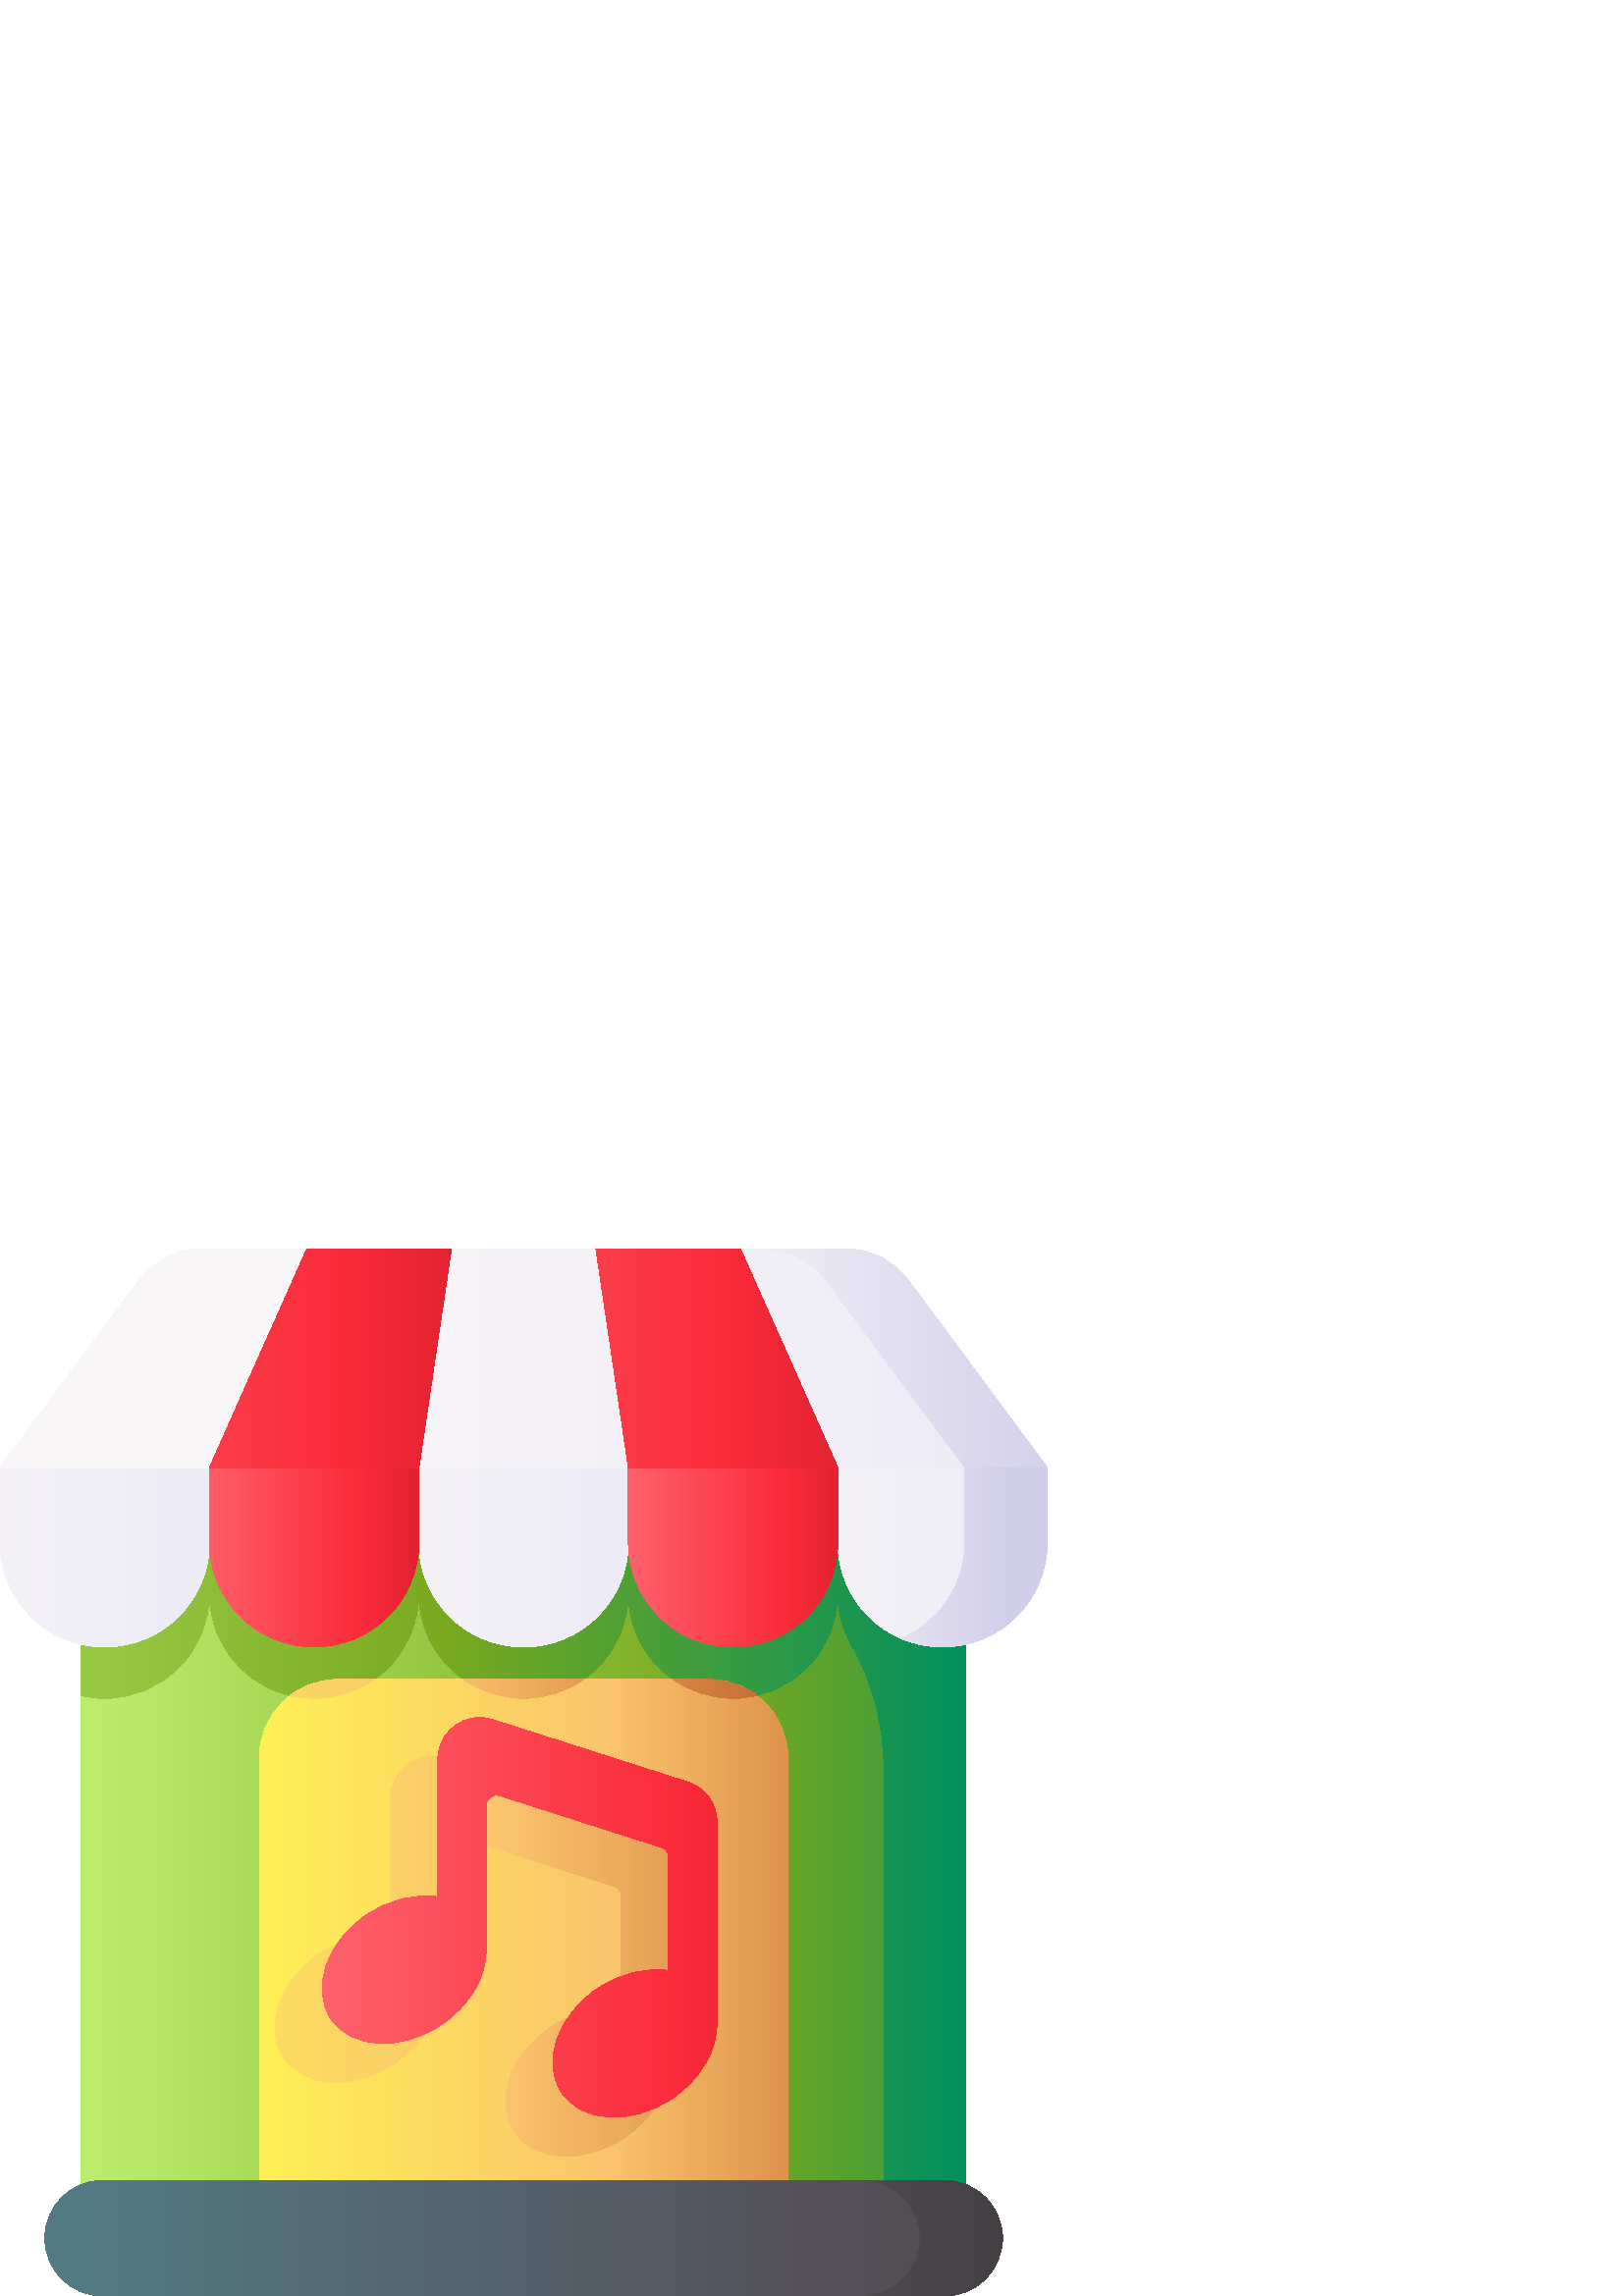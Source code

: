 %!PS-Adobe-3.0 EPSF-3.0
%%Pages: 1
%%DocumentData: Clean7Bit
%%LanguageLevel: 3
%%BoundingBox: 0 0 384 384
%%EndComments
%%BeginProlog
50 dict begin
/q { gsave } bind def
/Q { grestore } bind def
/cm { 6 array astore concat } bind def
/w { setlinewidth } bind def
/J { setlinecap } bind def
/j { setlinejoin } bind def
/M { setmiterlimit } bind def
/d { setdash } bind def
/m { moveto } bind def
/l { lineto } bind def
/c { curveto } bind def
/h { closepath } bind def
/re { exch dup neg 3 1 roll 5 3 roll moveto 0 rlineto
      0 exch rlineto 0 rlineto closepath } bind def
/S { stroke } bind def
/f { fill } bind def
/f* { eofill } bind def
/n { newpath } bind def
/W { clip } bind def
/W* { eoclip } bind def
/BT { } bind def
/ET { } bind def
/BDC { mark 3 1 roll /BDC pdfmark } bind def
/EMC { mark /EMC pdfmark } bind def
/cairo_store_point { /cairo_point_y exch def /cairo_point_x exch def } def
/Tj { show currentpoint cairo_store_point } bind def
/TJ {
  {
    dup
    type /stringtype eq
    { show } { -0.001 mul 0 cairo_font_matrix dtransform rmoveto } ifelse
  } forall
  currentpoint cairo_store_point
} bind def
/cairo_selectfont { cairo_font_matrix aload pop pop pop 0 0 6 array astore
    cairo_font exch selectfont cairo_point_x cairo_point_y moveto } bind def
/Tf { pop /cairo_font exch def /cairo_font_matrix where
      { pop cairo_selectfont } if } bind def
/Td { matrix translate cairo_font_matrix matrix concatmatrix dup
      /cairo_font_matrix exch def dup 4 get exch 5 get cairo_store_point
      /cairo_font where { pop cairo_selectfont } if } bind def
/Tm { 2 copy 8 2 roll 6 array astore /cairo_font_matrix exch def
      cairo_store_point /cairo_font where { pop cairo_selectfont } if } bind def
/g { setgray } bind def
/rg { setrgbcolor } bind def
/d1 { setcachedevice } bind def
/cairo_data_source {
  CairoDataIndex CairoData length lt
    { CairoData CairoDataIndex get /CairoDataIndex CairoDataIndex 1 add def }
    { () } ifelse
} def
/cairo_flush_ascii85_file { cairo_ascii85_file status { cairo_ascii85_file flushfile } if } def
/cairo_image { image cairo_flush_ascii85_file } def
/cairo_imagemask { imagemask cairo_flush_ascii85_file } def
%%EndProlog
%%BeginSetup
%%EndSetup
%%Page: 1 1
%%BeginPageSetup
%%PageBoundingBox: 0 0 384 384
%%EndPageSetup
q 0 0 384 384 rectclip
1 0 0 -1 0 384 cm q
q
29.812 80.168 324.375 296.301 re W n
[0.753 0 0 0.753 0 0] concat
/CairoFunction
<< /FunctionType 3
   /Domain [ 0 1 ]
   /Functions [
   << /FunctionType 2
      /Domain [ 0 1 ]
      /C0 [ 0.733 0.925 0.424 ]
      /C1 [ 0.471 0.663 0.122 ]
      /N 1
   >>
   << /FunctionType 2
      /Domain [ 0 1 ]
      /C0 [ 0.471 0.663 0.122 ]
      /C1 [ 0.008 0.565 0.365 ]
      /N 1
   >>
   ]
   /Bounds [ 0.586 ]
   /Encode [ 1 1 2 { pop 0 1 } for ]
>>
def
   << /ShadingType 2
      /ColorSpace /DeviceRGB
      /Coords [ 48 303.236 564.314 303.236 ]
      /Extend [ true true ]
      /Function CairoFunction
   >>
shfill
Q
q
354.184 80.164 m 354.184 376.469 l 324.051 376.469 l 324.051 189.969 l 
324.051 174.504 320.289 159.164 312.461 145.828 c 309.117 140.129 307.199
 133.496 307.199 126.41 c 307.199 137.02 302.902 146.613 295.949 153.562
 c 289.008 160.512 279.402 164.812 268.801 164.812 c 247.59 164.812 230.398
 147.621 230.398 126.41 c 230.398 137.02 226.102 146.613 219.152 153.562
 c 212.207 160.512 202.602 164.812 192 164.812 c 170.789 164.812 153.602
 147.621 153.602 126.41 c 153.602 137.02 149.301 146.613 142.352 153.562
 c 135.41 160.512 125.801 164.812 115.199 164.812 c 93.988 164.812 76.801
 147.621 76.801 126.41 c 76.801 137.02 72.5 146.613 65.551 153.562 c 58.609
 160.512 49 164.812 38.398 164.812 c 35.449 164.812 32.578 164.48 29.816
 163.848 c 29.816 80.164 l h
354.184 80.164 m W n
[0.753 0 0 0.753 0 0] concat
/CairoFunction
<< /FunctionType 3
   /Domain [ 0 1 ]
   /Functions [
   << /FunctionType 2
      /Domain [ 0 1 ]
      /C0 [ 0.733 0.925 0.424 ]
      /C1 [ 0.471 0.663 0.122 ]
      /N 1
   >>
   << /FunctionType 2
      /Domain [ 0 1 ]
      /C0 [ 0.471 0.663 0.122 ]
      /C1 [ 0.008 0.565 0.365 ]
      /N 1
   >>
   ]
   /Bounds [ 0.586 ]
   /Encode [ 1 1 2 { pop 0 1 } for ]
>>
def
   << /ShadingType 2
      /ColorSpace /DeviceRGB
      /Coords [ -142 303.235 472.326 303.235 ]
      /Extend [ true true ]
      /Function CairoFunction
   >>
shfill
Q
q
288.945 376.469 m 95.055 376.469 l 95.055 186.645 l 95.055 170.777 107.918
 157.914 123.789 157.914 c 260.211 157.914 l 276.082 157.914 288.945 170.777
 288.945 186.645 c h
288.945 376.469 m W n
[0.753 0 0 0.753 0 0] concat
/CairoFunction
<< /FunctionType 3
   /Domain [ 0 1 ]
   /Functions [
   << /FunctionType 2
      /Domain [ 0 1 ]
      /C0 [ 0.996 0.941 0.337 ]
      /C1 [ 0.984 0.773 0.427 ]
      /N 1
   >>
   << /FunctionType 2
      /Domain [ 0 1 ]
      /C0 [ 0.984 0.773 0.427 ]
      /C1 [ 0.784 0.427 0.212 ]
      /N 1
   >>
   ]
   /Bounds [ 0.521 ]
   /Encode [ 1 1 2 { pop 0 1 } for ]
>>
def
   << /ShadingType 2
      /ColorSpace /DeviceRGB
      /Coords [ 127.672 354.864 449.076 354.864 ]
      /Extend [ true true ]
      /Function CairoFunction
   >>
shfill
Q
q
38.398 145.98 m 17.191 145.98 0 128.789 0 107.582 c 0 80.168 l 76.801 80.168
 l 76.801 107.582 l 76.801 128.789 59.609 145.98 38.398 145.98 c h
38.398 145.98 m W n
[0.753 0 0 0.753 0 0] concat
/CairoFunction
<< /FunctionType 3
   /Domain [ 0 1 ]
   /Functions [
   << /FunctionType 2
      /Domain [ 0 1 ]
      /C0 [ 0.973 0.965 0.969 ]
      /C1 [ 0.973 0.965 0.969 ]
      /N 1
   >>
   << /FunctionType 2
      /Domain [ 0 1 ]
      /C0 [ 0.973 0.965 0.969 ]
      /C1 [ 0.906 0.902 0.961 ]
      /N 1
   >>
   ]
   /Bounds [ 0.179 ]
   /Encode [ 1 1 2 { pop 0 1 } for ]
>>
def
   << /ShadingType 2
      /ColorSpace /DeviceRGB
      /Coords [ -112.031 150.177 167.785 150.177 ]
      /Extend [ true true ]
      /Function CairoFunction
   >>
shfill
Q
q
192 145.98 m 170.793 145.98 153.602 128.789 153.602 107.582 c 153.602 80.168
 l 230.398 80.168 l 230.398 107.582 l 230.398 128.789 213.207 145.98 192
 145.98 c h
192 145.98 m W n
[0.753 0 0 0.753 0 0] concat
/CairoFunction
<< /FunctionType 3
   /Domain [ 0 1 ]
   /Functions [
   << /FunctionType 2
      /Domain [ 0 1 ]
      /C0 [ 0.973 0.965 0.969 ]
      /C1 [ 0.973 0.965 0.969 ]
      /N 1
   >>
   << /FunctionType 2
      /Domain [ 0 1 ]
      /C0 [ 0.973 0.965 0.969 ]
      /C1 [ 0.906 0.902 0.961 ]
      /N 1
   >>
   ]
   /Bounds [ 0.179 ]
   /Encode [ 1 1 2 { pop 0 1 } for ]
>>
def
   << /ShadingType 2
      /ColorSpace /DeviceRGB
      /Coords [ 91.969 150.177 371.785 150.177 ]
      /Extend [ true true ]
      /Function CairoFunction
   >>
shfill
Q
q
345.602 145.98 m 324.391 145.98 307.199 128.789 307.199 107.582 c 307.199
 80.168 l 384 80.168 l 384 107.582 l 384 128.789 366.809 145.98 345.602 
145.98 c h
345.602 145.98 m W n
[0.753 0 0 0.753 0 0] concat
/CairoFunction
<< /FunctionType 3
   /Domain [ 0 1 ]
   /Functions [
   << /FunctionType 2
      /Domain [ 0 1 ]
      /C0 [ 0.973 0.965 0.969 ]
      /C1 [ 0.973 0.965 0.969 ]
      /N 1
   >>
   << /FunctionType 2
      /Domain [ 0 1 ]
      /C0 [ 0.973 0.965 0.969 ]
      /C1 [ 0.906 0.902 0.961 ]
      /N 1
   >>
   ]
   /Bounds [ 0.179 ]
   /Encode [ 1 1 2 { pop 0 1 } for ]
>>
def
   << /ShadingType 2
      /ColorSpace /DeviceRGB
      /Coords [ 295.969 150.177 575.785 150.177 ]
      /Extend [ true true ]
      /Function CairoFunction
   >>
shfill
Q
q
73.41 0 m 310.59 0 l 319.352 0 327.598 4.148 332.816 11.188 c 384 80.168
 l 0 80.168 l 51.184 11.188 l 56.402 4.148 64.648 0 73.41 0 c h
73.41 0 m W n
[0.753 0 0 0.753 0 0] concat
/CairoFunction
<< /FunctionType 3
   /Domain [ 0 1 ]
   /Functions [
   << /FunctionType 2
      /Domain [ 0 1 ]
      /C0 [ 0.973 0.965 0.969 ]
      /C1 [ 0.973 0.965 0.969 ]
      /N 1
   >>
   << /FunctionType 2
      /Domain [ 0 1 ]
      /C0 [ 0.973 0.965 0.969 ]
      /C1 [ 0.906 0.902 0.961 ]
      /N 1
   >>
   ]
   /Bounds [ 0.179 ]
   /Encode [ 1 1 2 { pop 0 1 } for ]
>>
def
   << /ShadingType 2
      /ColorSpace /DeviceRGB
      /Coords [ 68 53.236 633.279 53.236 ]
      /Extend [ true true ]
      /Function CairoFunction
   >>
shfill
Q
q
115.199 145.98 m 93.992 145.98 76.801 128.789 76.801 107.582 c 76.801 80.168
 l 113.43 74.145 l 153.602 80.168 l 153.602 107.582 l 153.602 128.789 136.406
 145.98 115.199 145.98 c h
115.199 145.98 m W n
[0.753 0 0 0.753 0 0] concat
/CairoFunction
<< /FunctionType 3
   /Domain [ 0 1 ]
   /Functions [
   << /FunctionType 2
      /Domain [ 0 1 ]
      /C0 [ 0.996 0.392 0.435 ]
      /C1 [ 0.984 0.169 0.227 ]
      /N 1
   >>
   << /FunctionType 2
      /Domain [ 0 1 ]
      /C0 [ 0.984 0.169 0.227 ]
      /C1 [ 0.769 0.098 0.149 ]
      /N 1
   >>
   ]
   /Bounds [ 0.593 ]
   /Encode [ 1 1 2 { pop 0 1 } for ]
>>
def
   << /ShadingType 2
      /ColorSpace /DeviceRGB
      /Coords [ 91 146.177 234.349 146.177 ]
      /Extend [ true true ]
      /Function CairoFunction
   >>
shfill
Q
q
268.801 145.98 m 247.594 145.98 230.398 128.789 230.398 107.582 c 230.398
 80.168 l 270.086 75.648 l 307.199 80.168 l 307.199 107.582 l 307.199 128.789
 290.008 145.98 268.801 145.98 c h
268.801 145.98 m W n
[0.753 0 0 0.753 0 0] concat
/CairoFunction
<< /FunctionType 3
   /Domain [ 0 1 ]
   /Functions [
   << /FunctionType 2
      /Domain [ 0 1 ]
      /C0 [ 0.996 0.392 0.435 ]
      /C1 [ 0.984 0.169 0.227 ]
      /N 1
   >>
   << /FunctionType 2
      /Domain [ 0 1 ]
      /C0 [ 0.984 0.169 0.227 ]
      /C1 [ 0.769 0.098 0.149 ]
      /N 1
   >>
   ]
   /Bounds [ 0.593 ]
   /Encode [ 1 1 2 { pop 0 1 } for ]
>>
def
   << /ShadingType 2
      /ColorSpace /DeviceRGB
      /Coords [ 301 147.177 438.819 147.177 ]
      /Extend [ true true ]
      /Function CairoFunction
   >>
shfill
Q
q
271.512 0 m 218.504 0 l 230.398 80.168 l 307.199 80.168 l h
271.512 0 m W n
[0.753 0 0 0.753 0 0] concat
/CairoFunction
<< /FunctionType 3
   /Domain [ 0 1 ]
   /Functions [
   << /FunctionType 2
      /Domain [ 0 1 ]
      /C0 [ 0.996 0.392 0.435 ]
      /C1 [ 0.984 0.169 0.227 ]
      /N 1
   >>
   << /FunctionType 2
      /Domain [ 0 1 ]
      /C0 [ 0.984 0.169 0.227 ]
      /C1 [ 0.769 0.098 0.149 ]
      /N 1
   >>
   ]
   /Bounds [ 0.593 ]
   /Encode [ 1 1 2 { pop 0 1 } for ]
>>
def
   << /ShadingType 2
      /ColorSpace /DeviceRGB
      /Coords [ 160.815 53.236 483.975 53.236 ]
      /Extend [ true true ]
      /Function CairoFunction
   >>
shfill
Q
q
112.488 0 m 76.801 80.168 l 153.602 80.168 l 165.496 0 l h
112.488 0 m W n
[0.753 0 0 0.753 0 0] concat
/CairoFunction
<< /FunctionType 3
   /Domain [ 0 1 ]
   /Functions [
   << /FunctionType 2
      /Domain [ 0 1 ]
      /C0 [ 0.996 0.392 0.435 ]
      /C1 [ 0.984 0.169 0.227 ]
      /N 1
   >>
   << /FunctionType 2
      /Domain [ 0 1 ]
      /C0 [ 0.984 0.169 0.227 ]
      /C1 [ 0.769 0.098 0.149 ]
      /N 1
   >>
   ]
   /Bounds [ 0.593 ]
   /Encode [ 1 1 2 { pop 0 1 } for ]
>>
def
   << /ShadingType 2
      /ColorSpace /DeviceRGB
      /Coords [ -27.385 53.236 295.775 53.236 ]
      /Extend [ true true ]
      /Function CairoFunction
   >>
shfill
Q
q
346.379 341.617 m 37.621 341.617 l 25.918 341.617 16.43 351.105 16.43 362.809
 c 16.43 374.512 25.918 384 37.621 384 c 346.379 384 l 358.082 384 367.57
 374.512 367.57 362.809 c 367.57 351.105 358.082 341.617 346.379 341.617
 c h
346.379 341.617 m W n
[0.753 0 0 0.753 0 0] concat
/CairoFunction
<< /FunctionType 3
   /Domain [ 0 1 ]
   /Functions [
   << /FunctionType 2
      /Domain [ 0 1 ]
      /C0 [ 0.325 0.475 0.514 ]
      /C1 [ 0.333 0.306 0.337 ]
      /N 1
   >>
   << /FunctionType 2
      /Domain [ 0 1 ]
      /C0 [ 0.333 0.306 0.337 ]
      /C1 [ 0.263 0.247 0.263 ]
      /N 1
   >>
   ]
   /Bounds [ 0.593 ]
   /Encode [ 1 1 2 { pop 0 1 } for ]
>>
def
   << /ShadingType 2
      /ColorSpace /DeviceRGB
      /Coords [ 48.654 481.856 685.578 481.856 ]
      /Extend [ true true ]
      /Function CairoFunction
   >>
shfill
Q
q
346.379 341.617 m 316.246 341.617 l 327.949 341.617 337.438 351.105 337.438
 362.809 c 337.438 374.512 327.949 384 316.246 384 c 346.379 384 l 358.082
 384 367.57 374.512 367.57 362.809 c 367.57 351.105 358.082 341.617 346.379
 341.617 c h
346.379 341.617 m W n
[0.753 0 0 0.753 0 0] concat
/CairoFunction
<< /FunctionType 3
   /Domain [ 0 1 ]
   /Functions [
   << /FunctionType 2
      /Domain [ 0 1 ]
      /C0 [ 0.325 0.475 0.514 ]
      /C1 [ 0.333 0.306 0.337 ]
      /N 1
   >>
   << /FunctionType 2
      /Domain [ 0 1 ]
      /C0 [ 0.333 0.306 0.337 ]
      /C1 [ 0.263 0.247 0.263 ]
      /N 1
   >>
   ]
   /Bounds [ 0.593 ]
   /Encode [ 1 1 2 { pop 0 1 } for ]
>>
def
   << /ShadingType 2
      /ColorSpace /DeviceRGB
      /Coords [ 216.646 481.856 497.232 481.856 ]
      /Extend [ true true ]
      /Function CairoFunction
   >>
shfill
Q
q
158.551 186.137 m 150.09 186.137 143.23 193 143.23 201.461 c 143.23 251.926
 l 135.238 250.633 125.75 252.734 117.309 258.375 c 102.465 268.297 96.492
 285.406 103.969 296.59 c 111.441 307.77 129.535 308.793 144.379 298.871
 c 155.109 291.699 161.203 280.77 160.93 271.039 c 160.945 271.039 l 160.945
 218.5 l 160.945 215.883 163.492 214.023 165.98 214.82 c 225.129 233.75 
l 226.727 234.262 227.812 235.75 227.812 237.43 c 227.812 278.996 l 219.82
 277.703 210.332 279.801 201.895 285.445 c 187.051 295.367 181.078 312.473
 188.551 323.656 c 196.027 334.84 214.121 335.863 228.965 325.941 c 239.695
 318.77 245.785 307.84 245.516 298.109 c 245.527 298.109 l 245.527 224.391
 l 245.527 217.73 241.223 211.828 234.875 209.797 c 163.223 186.867 l 161.711
 186.383 160.137 186.137 158.551 186.137 c h
158.551 186.137 m W n
[0.753 0 0 0.753 0 0] concat
/CairoFunction
<< /FunctionType 3
   /Domain [ 0 1 ]
   /Functions [
   << /FunctionType 2
      /Domain [ 0 1 ]
      /C0 [ 0.996 0.941 0.337 ]
      /C1 [ 0.984 0.773 0.427 ]
      /N 1
   >>
   << /FunctionType 2
      /Domain [ 0 1 ]
      /C0 [ 0.984 0.773 0.427 ]
      /C1 [ 0.784 0.427 0.212 ]
      /N 1
   >>
   ]
   /Bounds [ 0.521 ]
   /Encode [ 1 1 2 { pop 0 1 } for ]
>>
def
   << /ShadingType 2
      /ColorSpace /DeviceRGB
      /Coords [ 40.583 344.584 432.883 344.584 ]
      /Extend [ true true ]
      /Function CairoFunction
   >>
shfill
Q
q
175.875 171.832 m 167.414 171.832 160.555 178.691 160.555 187.152 c 160.555
 237.621 l 152.562 236.328 143.074 238.426 134.637 244.066 c 119.793 253.988
 113.816 271.098 121.293 282.281 c 128.77 293.465 146.863 294.488 161.707
 284.566 c 172.438 277.395 178.527 266.465 178.258 256.734 c 178.27 256.734
 l 178.27 204.191 l 178.27 201.578 180.816 199.719 183.309 200.516 c 242.453
 219.445 l 244.055 219.957 245.141 221.441 245.141 223.121 c 245.141 264.691
 l 237.148 263.398 227.66 265.496 219.219 271.137 c 204.375 281.059 198.402
 298.168 205.879 309.352 c 213.352 320.535 231.445 321.559 246.289 311.637
 c 257.023 304.465 263.113 293.535 262.84 283.801 c 262.855 283.801 l 262.855
 210.086 l 262.855 203.422 258.547 197.523 252.203 195.492 c 180.547 172.562
 l 179.035 172.078 177.461 171.832 175.875 171.832 c h
175.875 171.832 m W n
[0.753 0 0 0.753 0 0] concat
/CairoFunction
<< /FunctionType 3
   /Domain [ 0 1 ]
   /Functions [
   << /FunctionType 2
      /Domain [ 0 1 ]
      /C0 [ 0.996 0.392 0.435 ]
      /C1 [ 0.984 0.169 0.227 ]
      /N 1
   >>
   << /FunctionType 2
      /Domain [ 0 1 ]
      /C0 [ 0.984 0.169 0.227 ]
      /C1 [ 0.769 0.098 0.149 ]
      /N 1
   >>
   ]
   /Bounds [ 0.593 ]
   /Encode [ 1 1 2 { pop 0 1 } for ]
>>
def
   << /ShadingType 2
      /ColorSpace /DeviceRGB
      /Coords [ 149.755 325.584 453.326 325.584 ]
      /Extend [ true true ]
      /Function CairoFunction
   >>
shfill
Q
q
192 164.812 m 200.16 164.812 207.727 162.254 213.945 157.914 c 170.051 
157.914 l 176.273 162.258 183.836 164.812 192 164.812 c h
192 164.812 m W n
[0.753 0 0 0.753 0 0] concat
/CairoFunction
<< /FunctionType 3
   /Domain [ 0 1 ]
   /Functions [
   << /FunctionType 2
      /Domain [ 0 1 ]
      /C0 [ 0.996 0.941 0.337 ]
      /C1 [ 0.984 0.773 0.427 ]
      /N 1
   >>
   << /FunctionType 2
      /Domain [ 0 1 ]
      /C0 [ 0.984 0.773 0.427 ]
      /C1 [ 0.784 0.427 0.212 ]
      /N 1
   >>
   ]
   /Bounds [ 0.521 ]
   /Encode [ 1 1 2 { pop 0 1 } for ]
>>
def
   << /ShadingType 2
      /ColorSpace /DeviceRGB
      /Coords [ 40 214.309 372.096 214.309 ]
      /Extend [ true true ]
      /Function CairoFunction
   >>
shfill
Q
q
106.391 163.785 m 109.219 164.449 112.168 164.812 115.199 164.812 c 123.359
 164.812 130.926 162.254 137.148 157.914 c 123.789 157.914 l 117.246 157.914
 111.219 160.102 106.391 163.785 c h
106.391 163.785 m W n
[0.753 0 0 0.753 0 0] concat
/CairoFunction
<< /FunctionType 3
   /Domain [ 0 1 ]
   /Functions [
   << /FunctionType 2
      /Domain [ 0 1 ]
      /C0 [ 0.996 0.941 0.337 ]
      /C1 [ 0.984 0.773 0.427 ]
      /N 1
   >>
   << /FunctionType 2
      /Domain [ 0 1 ]
      /C0 [ 0.984 0.773 0.427 ]
      /C1 [ 0.784 0.427 0.212 ]
      /N 1
   >>
   ]
   /Bounds [ 0.521 ]
   /Encode [ 1 1 2 { pop 0 1 } for ]
>>
def
   << /ShadingType 2
      /ColorSpace /DeviceRGB
      /Coords [ 40 214.309 372.096 214.309 ]
      /Extend [ true true ]
      /Function CairoFunction
   >>
shfill
Q
q
260.211 157.914 m 246.852 157.914 l 253.074 162.258 260.637 164.812 268.801
 164.812 c 271.832 164.812 274.777 164.449 277.609 163.785 c 272.781 160.102
 266.754 157.914 260.211 157.914 c h
260.211 157.914 m W n
[0.753 0 0 0.753 0 0] concat
/CairoFunction
<< /FunctionType 3
   /Domain [ 0 1 ]
   /Functions [
   << /FunctionType 2
      /Domain [ 0 1 ]
      /C0 [ 0.996 0.941 0.337 ]
      /C1 [ 0.984 0.773 0.427 ]
      /N 1
   >>
   << /FunctionType 2
      /Domain [ 0 1 ]
      /C0 [ 0.984 0.773 0.427 ]
      /C1 [ 0.784 0.427 0.212 ]
      /N 1
   >>
   ]
   /Bounds [ 0.521 ]
   /Encode [ 1 1 2 { pop 0 1 } for ]
>>
def
   << /ShadingType 2
      /ColorSpace /DeviceRGB
      /Coords [ 40 214.309 372.096 214.309 ]
      /Extend [ true true ]
      /Function CairoFunction
   >>
shfill
Q
q
332.816 11.188 m 327.598 4.148 319.352 0 310.59 0 c 280.457 0 l 289.219
 0 297.465 4.148 302.684 11.188 c 353.867 80.168 l 384 80.168 l h
332.816 11.188 m W n
[0.753 0 0 0.753 0 0] concat
/CairoFunction
   << /FunctionType 2
      /Domain [ 0 1 ]
      /C0 [ 0.973 0.965 0.969 ]
      /C1 [ 0.82 0.808 0.922 ]
      /N 1
   >>
def
   << /ShadingType 2
      /ColorSpace /DeviceRGB
      /Coords [ 320 53.236 526.7 53.236 ]
      /Extend [ true true ]
      /Function CairoFunction
   >>
shfill
Q
q
353.867 80.168 m 353.867 107.582 l 353.867 123.441 344.25 137.051 330.535
 142.91 c 335.16 144.887 340.25 145.98 345.602 145.98 c 366.809 145.98 384
 128.789 384 107.582 c 384 80.168 l h
353.867 80.168 m W n
[0.753 0 0 0.753 0 0] concat
/CairoFunction
   << /FunctionType 2
      /Domain [ 0 1 ]
      /C0 [ 0.973 0.965 0.969 ]
      /C1 [ 0.82 0.808 0.922 ]
      /N 1
   >>
def
   << /ShadingType 2
      /ColorSpace /DeviceRGB
      /Coords [ 381 150.177 492.364 150.177 ]
      /Extend [ true true ]
      /Function CairoFunction
   >>
shfill
Q
Q Q
showpage
%%Trailer
end
%%EOF
